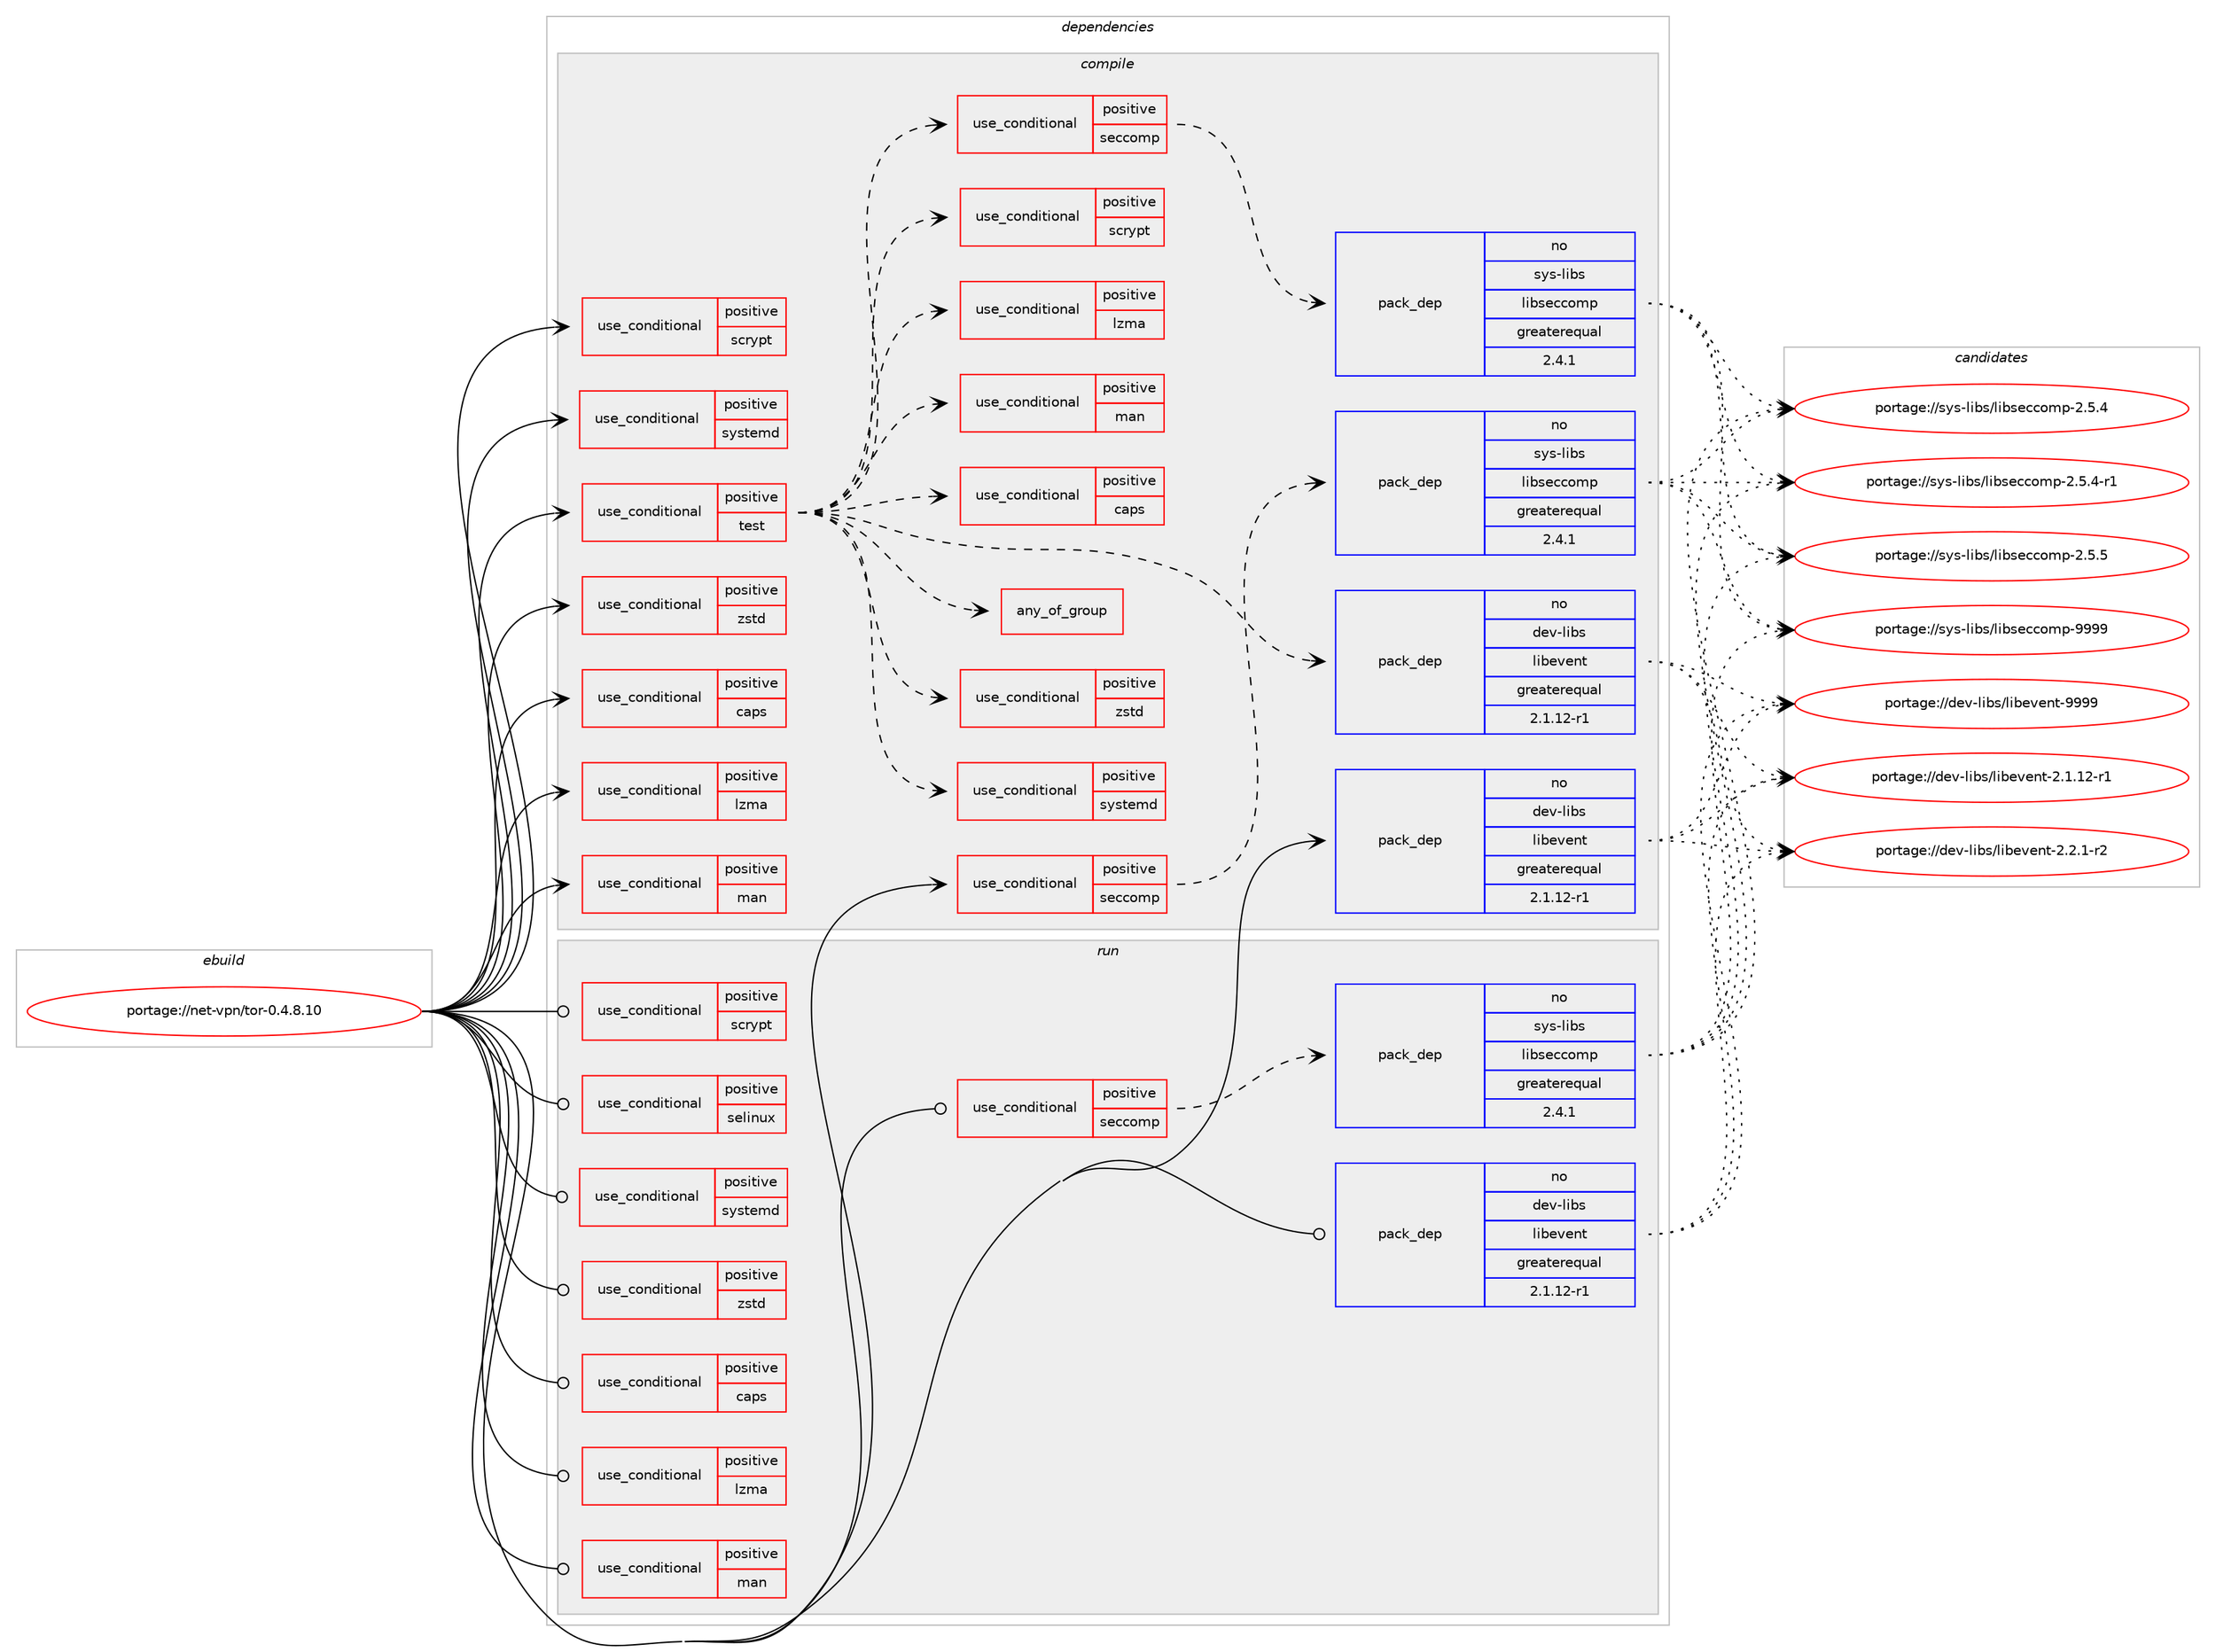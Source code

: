 digraph prolog {

# *************
# Graph options
# *************

newrank=true;
concentrate=true;
compound=true;
graph [rankdir=LR,fontname=Helvetica,fontsize=10,ranksep=1.5];#, ranksep=2.5, nodesep=0.2];
edge  [arrowhead=vee];
node  [fontname=Helvetica,fontsize=10];

# **********
# The ebuild
# **********

subgraph cluster_leftcol {
color=gray;
rank=same;
label=<<i>ebuild</i>>;
id [label="portage://net-vpn/tor-0.4.8.10", color=red, width=4, href="../net-vpn/tor-0.4.8.10.svg"];
}

# ****************
# The dependencies
# ****************

subgraph cluster_midcol {
color=gray;
label=<<i>dependencies</i>>;
subgraph cluster_compile {
fillcolor="#eeeeee";
style=filled;
label=<<i>compile</i>>;
subgraph cond8313 {
dependency12423 [label=<<TABLE BORDER="0" CELLBORDER="1" CELLSPACING="0" CELLPADDING="4"><TR><TD ROWSPAN="3" CELLPADDING="10">use_conditional</TD></TR><TR><TD>positive</TD></TR><TR><TD>caps</TD></TR></TABLE>>, shape=none, color=red];
# *** BEGIN UNKNOWN DEPENDENCY TYPE (TODO) ***
# dependency12423 -> package_dependency(portage://net-vpn/tor-0.4.8.10,install,no,sys-libs,libcap,none,[,,],[],[])
# *** END UNKNOWN DEPENDENCY TYPE (TODO) ***

}
id:e -> dependency12423:w [weight=20,style="solid",arrowhead="vee"];
subgraph cond8314 {
dependency12424 [label=<<TABLE BORDER="0" CELLBORDER="1" CELLSPACING="0" CELLPADDING="4"><TR><TD ROWSPAN="3" CELLPADDING="10">use_conditional</TD></TR><TR><TD>positive</TD></TR><TR><TD>lzma</TD></TR></TABLE>>, shape=none, color=red];
# *** BEGIN UNKNOWN DEPENDENCY TYPE (TODO) ***
# dependency12424 -> package_dependency(portage://net-vpn/tor-0.4.8.10,install,no,app-arch,xz-utils,none,[,,],[],[])
# *** END UNKNOWN DEPENDENCY TYPE (TODO) ***

}
id:e -> dependency12424:w [weight=20,style="solid",arrowhead="vee"];
subgraph cond8315 {
dependency12425 [label=<<TABLE BORDER="0" CELLBORDER="1" CELLSPACING="0" CELLPADDING="4"><TR><TD ROWSPAN="3" CELLPADDING="10">use_conditional</TD></TR><TR><TD>positive</TD></TR><TR><TD>man</TD></TR></TABLE>>, shape=none, color=red];
# *** BEGIN UNKNOWN DEPENDENCY TYPE (TODO) ***
# dependency12425 -> package_dependency(portage://net-vpn/tor-0.4.8.10,install,no,app-text,asciidoc,none,[,,],[],[])
# *** END UNKNOWN DEPENDENCY TYPE (TODO) ***

}
id:e -> dependency12425:w [weight=20,style="solid",arrowhead="vee"];
subgraph cond8316 {
dependency12426 [label=<<TABLE BORDER="0" CELLBORDER="1" CELLSPACING="0" CELLPADDING="4"><TR><TD ROWSPAN="3" CELLPADDING="10">use_conditional</TD></TR><TR><TD>positive</TD></TR><TR><TD>scrypt</TD></TR></TABLE>>, shape=none, color=red];
# *** BEGIN UNKNOWN DEPENDENCY TYPE (TODO) ***
# dependency12426 -> package_dependency(portage://net-vpn/tor-0.4.8.10,install,no,app-crypt,libscrypt,none,[,,],[],[])
# *** END UNKNOWN DEPENDENCY TYPE (TODO) ***

}
id:e -> dependency12426:w [weight=20,style="solid",arrowhead="vee"];
subgraph cond8317 {
dependency12427 [label=<<TABLE BORDER="0" CELLBORDER="1" CELLSPACING="0" CELLPADDING="4"><TR><TD ROWSPAN="3" CELLPADDING="10">use_conditional</TD></TR><TR><TD>positive</TD></TR><TR><TD>seccomp</TD></TR></TABLE>>, shape=none, color=red];
subgraph pack3988 {
dependency12428 [label=<<TABLE BORDER="0" CELLBORDER="1" CELLSPACING="0" CELLPADDING="4" WIDTH="220"><TR><TD ROWSPAN="6" CELLPADDING="30">pack_dep</TD></TR><TR><TD WIDTH="110">no</TD></TR><TR><TD>sys-libs</TD></TR><TR><TD>libseccomp</TD></TR><TR><TD>greaterequal</TD></TR><TR><TD>2.4.1</TD></TR></TABLE>>, shape=none, color=blue];
}
dependency12427:e -> dependency12428:w [weight=20,style="dashed",arrowhead="vee"];
}
id:e -> dependency12427:w [weight=20,style="solid",arrowhead="vee"];
subgraph cond8318 {
dependency12429 [label=<<TABLE BORDER="0" CELLBORDER="1" CELLSPACING="0" CELLPADDING="4"><TR><TD ROWSPAN="3" CELLPADDING="10">use_conditional</TD></TR><TR><TD>positive</TD></TR><TR><TD>systemd</TD></TR></TABLE>>, shape=none, color=red];
# *** BEGIN UNKNOWN DEPENDENCY TYPE (TODO) ***
# dependency12429 -> package_dependency(portage://net-vpn/tor-0.4.8.10,install,no,sys-apps,systemd,none,[,,],any_same_slot,[])
# *** END UNKNOWN DEPENDENCY TYPE (TODO) ***

}
id:e -> dependency12429:w [weight=20,style="solid",arrowhead="vee"];
subgraph cond8319 {
dependency12430 [label=<<TABLE BORDER="0" CELLBORDER="1" CELLSPACING="0" CELLPADDING="4"><TR><TD ROWSPAN="3" CELLPADDING="10">use_conditional</TD></TR><TR><TD>positive</TD></TR><TR><TD>test</TD></TR></TABLE>>, shape=none, color=red];
subgraph pack3989 {
dependency12431 [label=<<TABLE BORDER="0" CELLBORDER="1" CELLSPACING="0" CELLPADDING="4" WIDTH="220"><TR><TD ROWSPAN="6" CELLPADDING="30">pack_dep</TD></TR><TR><TD WIDTH="110">no</TD></TR><TR><TD>dev-libs</TD></TR><TR><TD>libevent</TD></TR><TR><TD>greaterequal</TD></TR><TR><TD>2.1.12-r1</TD></TR></TABLE>>, shape=none, color=blue];
}
dependency12430:e -> dependency12431:w [weight=20,style="dashed",arrowhead="vee"];
# *** BEGIN UNKNOWN DEPENDENCY TYPE (TODO) ***
# dependency12430 -> package_dependency(portage://net-vpn/tor-0.4.8.10,install,no,dev-libs,openssl,none,[,,],any_same_slot,[use(disable(bindist),negative)])
# *** END UNKNOWN DEPENDENCY TYPE (TODO) ***

# *** BEGIN UNKNOWN DEPENDENCY TYPE (TODO) ***
# dependency12430 -> package_dependency(portage://net-vpn/tor-0.4.8.10,install,no,sys-libs,zlib,none,[,,],[],[])
# *** END UNKNOWN DEPENDENCY TYPE (TODO) ***

subgraph cond8320 {
dependency12432 [label=<<TABLE BORDER="0" CELLBORDER="1" CELLSPACING="0" CELLPADDING="4"><TR><TD ROWSPAN="3" CELLPADDING="10">use_conditional</TD></TR><TR><TD>positive</TD></TR><TR><TD>caps</TD></TR></TABLE>>, shape=none, color=red];
# *** BEGIN UNKNOWN DEPENDENCY TYPE (TODO) ***
# dependency12432 -> package_dependency(portage://net-vpn/tor-0.4.8.10,install,no,sys-libs,libcap,none,[,,],[],[])
# *** END UNKNOWN DEPENDENCY TYPE (TODO) ***

}
dependency12430:e -> dependency12432:w [weight=20,style="dashed",arrowhead="vee"];
subgraph cond8321 {
dependency12433 [label=<<TABLE BORDER="0" CELLBORDER="1" CELLSPACING="0" CELLPADDING="4"><TR><TD ROWSPAN="3" CELLPADDING="10">use_conditional</TD></TR><TR><TD>positive</TD></TR><TR><TD>man</TD></TR></TABLE>>, shape=none, color=red];
# *** BEGIN UNKNOWN DEPENDENCY TYPE (TODO) ***
# dependency12433 -> package_dependency(portage://net-vpn/tor-0.4.8.10,install,no,app-text,asciidoc,none,[,,],[],[])
# *** END UNKNOWN DEPENDENCY TYPE (TODO) ***

}
dependency12430:e -> dependency12433:w [weight=20,style="dashed",arrowhead="vee"];
subgraph cond8322 {
dependency12434 [label=<<TABLE BORDER="0" CELLBORDER="1" CELLSPACING="0" CELLPADDING="4"><TR><TD ROWSPAN="3" CELLPADDING="10">use_conditional</TD></TR><TR><TD>positive</TD></TR><TR><TD>lzma</TD></TR></TABLE>>, shape=none, color=red];
# *** BEGIN UNKNOWN DEPENDENCY TYPE (TODO) ***
# dependency12434 -> package_dependency(portage://net-vpn/tor-0.4.8.10,install,no,app-arch,xz-utils,none,[,,],[],[])
# *** END UNKNOWN DEPENDENCY TYPE (TODO) ***

}
dependency12430:e -> dependency12434:w [weight=20,style="dashed",arrowhead="vee"];
subgraph cond8323 {
dependency12435 [label=<<TABLE BORDER="0" CELLBORDER="1" CELLSPACING="0" CELLPADDING="4"><TR><TD ROWSPAN="3" CELLPADDING="10">use_conditional</TD></TR><TR><TD>positive</TD></TR><TR><TD>scrypt</TD></TR></TABLE>>, shape=none, color=red];
# *** BEGIN UNKNOWN DEPENDENCY TYPE (TODO) ***
# dependency12435 -> package_dependency(portage://net-vpn/tor-0.4.8.10,install,no,app-crypt,libscrypt,none,[,,],[],[])
# *** END UNKNOWN DEPENDENCY TYPE (TODO) ***

}
dependency12430:e -> dependency12435:w [weight=20,style="dashed",arrowhead="vee"];
subgraph cond8324 {
dependency12436 [label=<<TABLE BORDER="0" CELLBORDER="1" CELLSPACING="0" CELLPADDING="4"><TR><TD ROWSPAN="3" CELLPADDING="10">use_conditional</TD></TR><TR><TD>positive</TD></TR><TR><TD>seccomp</TD></TR></TABLE>>, shape=none, color=red];
subgraph pack3990 {
dependency12437 [label=<<TABLE BORDER="0" CELLBORDER="1" CELLSPACING="0" CELLPADDING="4" WIDTH="220"><TR><TD ROWSPAN="6" CELLPADDING="30">pack_dep</TD></TR><TR><TD WIDTH="110">no</TD></TR><TR><TD>sys-libs</TD></TR><TR><TD>libseccomp</TD></TR><TR><TD>greaterequal</TD></TR><TR><TD>2.4.1</TD></TR></TABLE>>, shape=none, color=blue];
}
dependency12436:e -> dependency12437:w [weight=20,style="dashed",arrowhead="vee"];
}
dependency12430:e -> dependency12436:w [weight=20,style="dashed",arrowhead="vee"];
subgraph cond8325 {
dependency12438 [label=<<TABLE BORDER="0" CELLBORDER="1" CELLSPACING="0" CELLPADDING="4"><TR><TD ROWSPAN="3" CELLPADDING="10">use_conditional</TD></TR><TR><TD>positive</TD></TR><TR><TD>systemd</TD></TR></TABLE>>, shape=none, color=red];
# *** BEGIN UNKNOWN DEPENDENCY TYPE (TODO) ***
# dependency12438 -> package_dependency(portage://net-vpn/tor-0.4.8.10,install,no,sys-apps,systemd,none,[,,],any_same_slot,[])
# *** END UNKNOWN DEPENDENCY TYPE (TODO) ***

}
dependency12430:e -> dependency12438:w [weight=20,style="dashed",arrowhead="vee"];
subgraph cond8326 {
dependency12439 [label=<<TABLE BORDER="0" CELLBORDER="1" CELLSPACING="0" CELLPADDING="4"><TR><TD ROWSPAN="3" CELLPADDING="10">use_conditional</TD></TR><TR><TD>positive</TD></TR><TR><TD>zstd</TD></TR></TABLE>>, shape=none, color=red];
# *** BEGIN UNKNOWN DEPENDENCY TYPE (TODO) ***
# dependency12439 -> package_dependency(portage://net-vpn/tor-0.4.8.10,install,no,app-arch,zstd,none,[,,],any_same_slot,[])
# *** END UNKNOWN DEPENDENCY TYPE (TODO) ***

}
dependency12430:e -> dependency12439:w [weight=20,style="dashed",arrowhead="vee"];
subgraph any123 {
dependency12440 [label=<<TABLE BORDER="0" CELLBORDER="1" CELLSPACING="0" CELLPADDING="4"><TR><TD CELLPADDING="10">any_of_group</TD></TR></TABLE>>, shape=none, color=red];# *** BEGIN UNKNOWN DEPENDENCY TYPE (TODO) ***
# dependency12440 -> package_dependency(portage://net-vpn/tor-0.4.8.10,install,no,dev-lang,python,none,[,,],[slot(3.12)],[])
# *** END UNKNOWN DEPENDENCY TYPE (TODO) ***

# *** BEGIN UNKNOWN DEPENDENCY TYPE (TODO) ***
# dependency12440 -> package_dependency(portage://net-vpn/tor-0.4.8.10,install,no,dev-lang,python,none,[,,],[slot(3.11)],[])
# *** END UNKNOWN DEPENDENCY TYPE (TODO) ***

# *** BEGIN UNKNOWN DEPENDENCY TYPE (TODO) ***
# dependency12440 -> package_dependency(portage://net-vpn/tor-0.4.8.10,install,no,dev-lang,python,none,[,,],[slot(3.10)],[])
# *** END UNKNOWN DEPENDENCY TYPE (TODO) ***

}
dependency12430:e -> dependency12440:w [weight=20,style="dashed",arrowhead="vee"];
}
id:e -> dependency12430:w [weight=20,style="solid",arrowhead="vee"];
subgraph cond8327 {
dependency12441 [label=<<TABLE BORDER="0" CELLBORDER="1" CELLSPACING="0" CELLPADDING="4"><TR><TD ROWSPAN="3" CELLPADDING="10">use_conditional</TD></TR><TR><TD>positive</TD></TR><TR><TD>zstd</TD></TR></TABLE>>, shape=none, color=red];
# *** BEGIN UNKNOWN DEPENDENCY TYPE (TODO) ***
# dependency12441 -> package_dependency(portage://net-vpn/tor-0.4.8.10,install,no,app-arch,zstd,none,[,,],any_same_slot,[])
# *** END UNKNOWN DEPENDENCY TYPE (TODO) ***

}
id:e -> dependency12441:w [weight=20,style="solid",arrowhead="vee"];
subgraph pack3991 {
dependency12442 [label=<<TABLE BORDER="0" CELLBORDER="1" CELLSPACING="0" CELLPADDING="4" WIDTH="220"><TR><TD ROWSPAN="6" CELLPADDING="30">pack_dep</TD></TR><TR><TD WIDTH="110">no</TD></TR><TR><TD>dev-libs</TD></TR><TR><TD>libevent</TD></TR><TR><TD>greaterequal</TD></TR><TR><TD>2.1.12-r1</TD></TR></TABLE>>, shape=none, color=blue];
}
id:e -> dependency12442:w [weight=20,style="solid",arrowhead="vee"];
# *** BEGIN UNKNOWN DEPENDENCY TYPE (TODO) ***
# id -> package_dependency(portage://net-vpn/tor-0.4.8.10,install,no,dev-libs,openssl,none,[,,],any_same_slot,[use(disable(bindist),negative)])
# *** END UNKNOWN DEPENDENCY TYPE (TODO) ***

# *** BEGIN UNKNOWN DEPENDENCY TYPE (TODO) ***
# id -> package_dependency(portage://net-vpn/tor-0.4.8.10,install,no,sys-libs,zlib,none,[,,],[],[])
# *** END UNKNOWN DEPENDENCY TYPE (TODO) ***

}
subgraph cluster_compileandrun {
fillcolor="#eeeeee";
style=filled;
label=<<i>compile and run</i>>;
}
subgraph cluster_run {
fillcolor="#eeeeee";
style=filled;
label=<<i>run</i>>;
subgraph cond8328 {
dependency12443 [label=<<TABLE BORDER="0" CELLBORDER="1" CELLSPACING="0" CELLPADDING="4"><TR><TD ROWSPAN="3" CELLPADDING="10">use_conditional</TD></TR><TR><TD>positive</TD></TR><TR><TD>caps</TD></TR></TABLE>>, shape=none, color=red];
# *** BEGIN UNKNOWN DEPENDENCY TYPE (TODO) ***
# dependency12443 -> package_dependency(portage://net-vpn/tor-0.4.8.10,run,no,sys-libs,libcap,none,[,,],[],[])
# *** END UNKNOWN DEPENDENCY TYPE (TODO) ***

}
id:e -> dependency12443:w [weight=20,style="solid",arrowhead="odot"];
subgraph cond8329 {
dependency12444 [label=<<TABLE BORDER="0" CELLBORDER="1" CELLSPACING="0" CELLPADDING="4"><TR><TD ROWSPAN="3" CELLPADDING="10">use_conditional</TD></TR><TR><TD>positive</TD></TR><TR><TD>lzma</TD></TR></TABLE>>, shape=none, color=red];
# *** BEGIN UNKNOWN DEPENDENCY TYPE (TODO) ***
# dependency12444 -> package_dependency(portage://net-vpn/tor-0.4.8.10,run,no,app-arch,xz-utils,none,[,,],[],[])
# *** END UNKNOWN DEPENDENCY TYPE (TODO) ***

}
id:e -> dependency12444:w [weight=20,style="solid",arrowhead="odot"];
subgraph cond8330 {
dependency12445 [label=<<TABLE BORDER="0" CELLBORDER="1" CELLSPACING="0" CELLPADDING="4"><TR><TD ROWSPAN="3" CELLPADDING="10">use_conditional</TD></TR><TR><TD>positive</TD></TR><TR><TD>man</TD></TR></TABLE>>, shape=none, color=red];
# *** BEGIN UNKNOWN DEPENDENCY TYPE (TODO) ***
# dependency12445 -> package_dependency(portage://net-vpn/tor-0.4.8.10,run,no,app-text,asciidoc,none,[,,],[],[])
# *** END UNKNOWN DEPENDENCY TYPE (TODO) ***

}
id:e -> dependency12445:w [weight=20,style="solid",arrowhead="odot"];
subgraph cond8331 {
dependency12446 [label=<<TABLE BORDER="0" CELLBORDER="1" CELLSPACING="0" CELLPADDING="4"><TR><TD ROWSPAN="3" CELLPADDING="10">use_conditional</TD></TR><TR><TD>positive</TD></TR><TR><TD>scrypt</TD></TR></TABLE>>, shape=none, color=red];
# *** BEGIN UNKNOWN DEPENDENCY TYPE (TODO) ***
# dependency12446 -> package_dependency(portage://net-vpn/tor-0.4.8.10,run,no,app-crypt,libscrypt,none,[,,],[],[])
# *** END UNKNOWN DEPENDENCY TYPE (TODO) ***

}
id:e -> dependency12446:w [weight=20,style="solid",arrowhead="odot"];
subgraph cond8332 {
dependency12447 [label=<<TABLE BORDER="0" CELLBORDER="1" CELLSPACING="0" CELLPADDING="4"><TR><TD ROWSPAN="3" CELLPADDING="10">use_conditional</TD></TR><TR><TD>positive</TD></TR><TR><TD>seccomp</TD></TR></TABLE>>, shape=none, color=red];
subgraph pack3992 {
dependency12448 [label=<<TABLE BORDER="0" CELLBORDER="1" CELLSPACING="0" CELLPADDING="4" WIDTH="220"><TR><TD ROWSPAN="6" CELLPADDING="30">pack_dep</TD></TR><TR><TD WIDTH="110">no</TD></TR><TR><TD>sys-libs</TD></TR><TR><TD>libseccomp</TD></TR><TR><TD>greaterequal</TD></TR><TR><TD>2.4.1</TD></TR></TABLE>>, shape=none, color=blue];
}
dependency12447:e -> dependency12448:w [weight=20,style="dashed",arrowhead="vee"];
}
id:e -> dependency12447:w [weight=20,style="solid",arrowhead="odot"];
subgraph cond8333 {
dependency12449 [label=<<TABLE BORDER="0" CELLBORDER="1" CELLSPACING="0" CELLPADDING="4"><TR><TD ROWSPAN="3" CELLPADDING="10">use_conditional</TD></TR><TR><TD>positive</TD></TR><TR><TD>selinux</TD></TR></TABLE>>, shape=none, color=red];
# *** BEGIN UNKNOWN DEPENDENCY TYPE (TODO) ***
# dependency12449 -> package_dependency(portage://net-vpn/tor-0.4.8.10,run,no,sec-policy,selinux-tor,none,[,,],[],[])
# *** END UNKNOWN DEPENDENCY TYPE (TODO) ***

}
id:e -> dependency12449:w [weight=20,style="solid",arrowhead="odot"];
subgraph cond8334 {
dependency12450 [label=<<TABLE BORDER="0" CELLBORDER="1" CELLSPACING="0" CELLPADDING="4"><TR><TD ROWSPAN="3" CELLPADDING="10">use_conditional</TD></TR><TR><TD>positive</TD></TR><TR><TD>systemd</TD></TR></TABLE>>, shape=none, color=red];
# *** BEGIN UNKNOWN DEPENDENCY TYPE (TODO) ***
# dependency12450 -> package_dependency(portage://net-vpn/tor-0.4.8.10,run,no,sys-apps,systemd,none,[,,],any_same_slot,[])
# *** END UNKNOWN DEPENDENCY TYPE (TODO) ***

}
id:e -> dependency12450:w [weight=20,style="solid",arrowhead="odot"];
subgraph cond8335 {
dependency12451 [label=<<TABLE BORDER="0" CELLBORDER="1" CELLSPACING="0" CELLPADDING="4"><TR><TD ROWSPAN="3" CELLPADDING="10">use_conditional</TD></TR><TR><TD>positive</TD></TR><TR><TD>zstd</TD></TR></TABLE>>, shape=none, color=red];
# *** BEGIN UNKNOWN DEPENDENCY TYPE (TODO) ***
# dependency12451 -> package_dependency(portage://net-vpn/tor-0.4.8.10,run,no,app-arch,zstd,none,[,,],any_same_slot,[])
# *** END UNKNOWN DEPENDENCY TYPE (TODO) ***

}
id:e -> dependency12451:w [weight=20,style="solid",arrowhead="odot"];
# *** BEGIN UNKNOWN DEPENDENCY TYPE (TODO) ***
# id -> package_dependency(portage://net-vpn/tor-0.4.8.10,run,no,acct-group,tor,none,[,,],[],[])
# *** END UNKNOWN DEPENDENCY TYPE (TODO) ***

# *** BEGIN UNKNOWN DEPENDENCY TYPE (TODO) ***
# id -> package_dependency(portage://net-vpn/tor-0.4.8.10,run,no,acct-user,tor,none,[,,],[],[])
# *** END UNKNOWN DEPENDENCY TYPE (TODO) ***

subgraph pack3993 {
dependency12452 [label=<<TABLE BORDER="0" CELLBORDER="1" CELLSPACING="0" CELLPADDING="4" WIDTH="220"><TR><TD ROWSPAN="6" CELLPADDING="30">pack_dep</TD></TR><TR><TD WIDTH="110">no</TD></TR><TR><TD>dev-libs</TD></TR><TR><TD>libevent</TD></TR><TR><TD>greaterequal</TD></TR><TR><TD>2.1.12-r1</TD></TR></TABLE>>, shape=none, color=blue];
}
id:e -> dependency12452:w [weight=20,style="solid",arrowhead="odot"];
# *** BEGIN UNKNOWN DEPENDENCY TYPE (TODO) ***
# id -> package_dependency(portage://net-vpn/tor-0.4.8.10,run,no,dev-libs,openssl,none,[,,],any_same_slot,[use(disable(bindist),negative)])
# *** END UNKNOWN DEPENDENCY TYPE (TODO) ***

# *** BEGIN UNKNOWN DEPENDENCY TYPE (TODO) ***
# id -> package_dependency(portage://net-vpn/tor-0.4.8.10,run,no,sys-libs,zlib,none,[,,],[],[])
# *** END UNKNOWN DEPENDENCY TYPE (TODO) ***

}
}

# **************
# The candidates
# **************

subgraph cluster_choices {
rank=same;
color=gray;
label=<<i>candidates</i>>;

subgraph choice3988 {
color=black;
nodesep=1;
choice115121115451081059811547108105981151019999111109112455046534652 [label="portage://sys-libs/libseccomp-2.5.4", color=red, width=4,href="../sys-libs/libseccomp-2.5.4.svg"];
choice1151211154510810598115471081059811510199991111091124550465346524511449 [label="portage://sys-libs/libseccomp-2.5.4-r1", color=red, width=4,href="../sys-libs/libseccomp-2.5.4-r1.svg"];
choice115121115451081059811547108105981151019999111109112455046534653 [label="portage://sys-libs/libseccomp-2.5.5", color=red, width=4,href="../sys-libs/libseccomp-2.5.5.svg"];
choice1151211154510810598115471081059811510199991111091124557575757 [label="portage://sys-libs/libseccomp-9999", color=red, width=4,href="../sys-libs/libseccomp-9999.svg"];
dependency12428:e -> choice115121115451081059811547108105981151019999111109112455046534652:w [style=dotted,weight="100"];
dependency12428:e -> choice1151211154510810598115471081059811510199991111091124550465346524511449:w [style=dotted,weight="100"];
dependency12428:e -> choice115121115451081059811547108105981151019999111109112455046534653:w [style=dotted,weight="100"];
dependency12428:e -> choice1151211154510810598115471081059811510199991111091124557575757:w [style=dotted,weight="100"];
}
subgraph choice3989 {
color=black;
nodesep=1;
choice10010111845108105981154710810598101118101110116455046494649504511449 [label="portage://dev-libs/libevent-2.1.12-r1", color=red, width=4,href="../dev-libs/libevent-2.1.12-r1.svg"];
choice100101118451081059811547108105981011181011101164550465046494511450 [label="portage://dev-libs/libevent-2.2.1-r2", color=red, width=4,href="../dev-libs/libevent-2.2.1-r2.svg"];
choice100101118451081059811547108105981011181011101164557575757 [label="portage://dev-libs/libevent-9999", color=red, width=4,href="../dev-libs/libevent-9999.svg"];
dependency12431:e -> choice10010111845108105981154710810598101118101110116455046494649504511449:w [style=dotted,weight="100"];
dependency12431:e -> choice100101118451081059811547108105981011181011101164550465046494511450:w [style=dotted,weight="100"];
dependency12431:e -> choice100101118451081059811547108105981011181011101164557575757:w [style=dotted,weight="100"];
}
subgraph choice3990 {
color=black;
nodesep=1;
choice115121115451081059811547108105981151019999111109112455046534652 [label="portage://sys-libs/libseccomp-2.5.4", color=red, width=4,href="../sys-libs/libseccomp-2.5.4.svg"];
choice1151211154510810598115471081059811510199991111091124550465346524511449 [label="portage://sys-libs/libseccomp-2.5.4-r1", color=red, width=4,href="../sys-libs/libseccomp-2.5.4-r1.svg"];
choice115121115451081059811547108105981151019999111109112455046534653 [label="portage://sys-libs/libseccomp-2.5.5", color=red, width=4,href="../sys-libs/libseccomp-2.5.5.svg"];
choice1151211154510810598115471081059811510199991111091124557575757 [label="portage://sys-libs/libseccomp-9999", color=red, width=4,href="../sys-libs/libseccomp-9999.svg"];
dependency12437:e -> choice115121115451081059811547108105981151019999111109112455046534652:w [style=dotted,weight="100"];
dependency12437:e -> choice1151211154510810598115471081059811510199991111091124550465346524511449:w [style=dotted,weight="100"];
dependency12437:e -> choice115121115451081059811547108105981151019999111109112455046534653:w [style=dotted,weight="100"];
dependency12437:e -> choice1151211154510810598115471081059811510199991111091124557575757:w [style=dotted,weight="100"];
}
subgraph choice3991 {
color=black;
nodesep=1;
choice10010111845108105981154710810598101118101110116455046494649504511449 [label="portage://dev-libs/libevent-2.1.12-r1", color=red, width=4,href="../dev-libs/libevent-2.1.12-r1.svg"];
choice100101118451081059811547108105981011181011101164550465046494511450 [label="portage://dev-libs/libevent-2.2.1-r2", color=red, width=4,href="../dev-libs/libevent-2.2.1-r2.svg"];
choice100101118451081059811547108105981011181011101164557575757 [label="portage://dev-libs/libevent-9999", color=red, width=4,href="../dev-libs/libevent-9999.svg"];
dependency12442:e -> choice10010111845108105981154710810598101118101110116455046494649504511449:w [style=dotted,weight="100"];
dependency12442:e -> choice100101118451081059811547108105981011181011101164550465046494511450:w [style=dotted,weight="100"];
dependency12442:e -> choice100101118451081059811547108105981011181011101164557575757:w [style=dotted,weight="100"];
}
subgraph choice3992 {
color=black;
nodesep=1;
choice115121115451081059811547108105981151019999111109112455046534652 [label="portage://sys-libs/libseccomp-2.5.4", color=red, width=4,href="../sys-libs/libseccomp-2.5.4.svg"];
choice1151211154510810598115471081059811510199991111091124550465346524511449 [label="portage://sys-libs/libseccomp-2.5.4-r1", color=red, width=4,href="../sys-libs/libseccomp-2.5.4-r1.svg"];
choice115121115451081059811547108105981151019999111109112455046534653 [label="portage://sys-libs/libseccomp-2.5.5", color=red, width=4,href="../sys-libs/libseccomp-2.5.5.svg"];
choice1151211154510810598115471081059811510199991111091124557575757 [label="portage://sys-libs/libseccomp-9999", color=red, width=4,href="../sys-libs/libseccomp-9999.svg"];
dependency12448:e -> choice115121115451081059811547108105981151019999111109112455046534652:w [style=dotted,weight="100"];
dependency12448:e -> choice1151211154510810598115471081059811510199991111091124550465346524511449:w [style=dotted,weight="100"];
dependency12448:e -> choice115121115451081059811547108105981151019999111109112455046534653:w [style=dotted,weight="100"];
dependency12448:e -> choice1151211154510810598115471081059811510199991111091124557575757:w [style=dotted,weight="100"];
}
subgraph choice3993 {
color=black;
nodesep=1;
choice10010111845108105981154710810598101118101110116455046494649504511449 [label="portage://dev-libs/libevent-2.1.12-r1", color=red, width=4,href="../dev-libs/libevent-2.1.12-r1.svg"];
choice100101118451081059811547108105981011181011101164550465046494511450 [label="portage://dev-libs/libevent-2.2.1-r2", color=red, width=4,href="../dev-libs/libevent-2.2.1-r2.svg"];
choice100101118451081059811547108105981011181011101164557575757 [label="portage://dev-libs/libevent-9999", color=red, width=4,href="../dev-libs/libevent-9999.svg"];
dependency12452:e -> choice10010111845108105981154710810598101118101110116455046494649504511449:w [style=dotted,weight="100"];
dependency12452:e -> choice100101118451081059811547108105981011181011101164550465046494511450:w [style=dotted,weight="100"];
dependency12452:e -> choice100101118451081059811547108105981011181011101164557575757:w [style=dotted,weight="100"];
}
}

}
